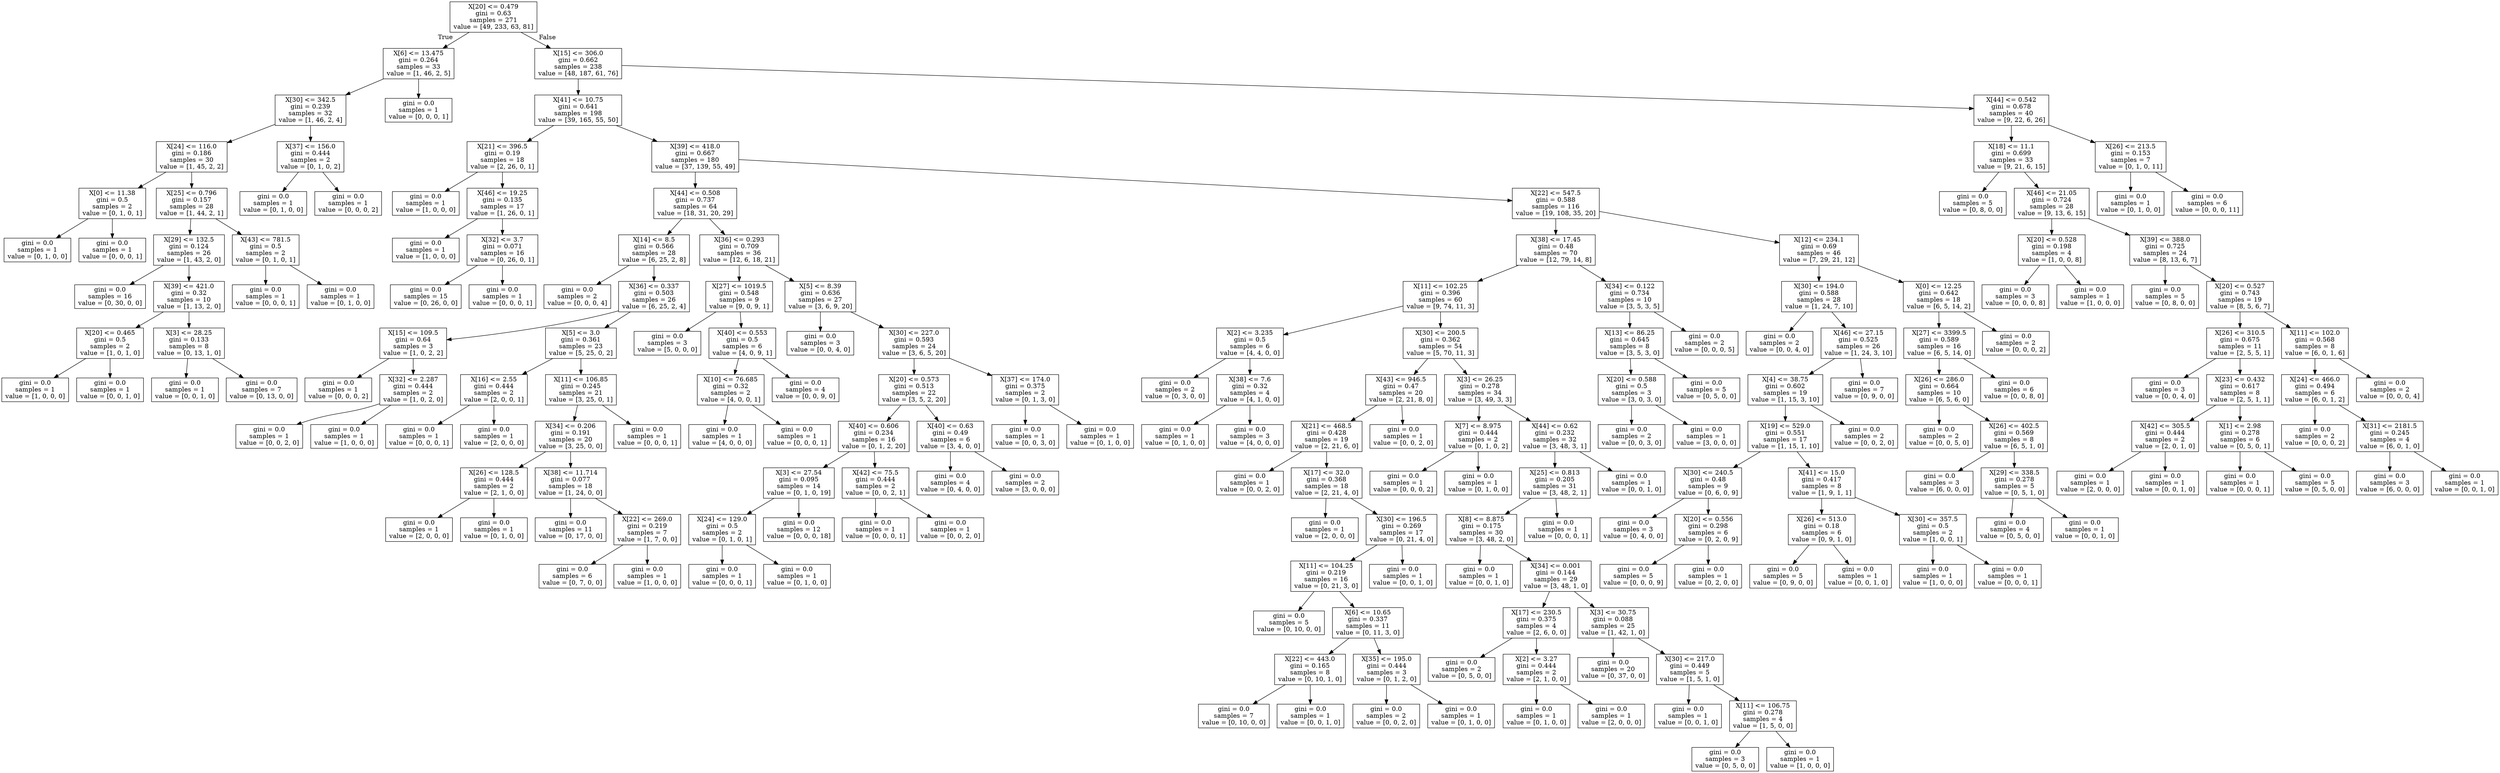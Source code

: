 digraph Tree {
node [shape=box] ;
0 [label="X[20] <= 0.479\ngini = 0.63\nsamples = 271\nvalue = [49, 233, 63, 81]"] ;
1 [label="X[6] <= 13.475\ngini = 0.264\nsamples = 33\nvalue = [1, 46, 2, 5]"] ;
0 -> 1 [labeldistance=2.5, labelangle=45, headlabel="True"] ;
2 [label="X[30] <= 342.5\ngini = 0.239\nsamples = 32\nvalue = [1, 46, 2, 4]"] ;
1 -> 2 ;
3 [label="X[24] <= 116.0\ngini = 0.186\nsamples = 30\nvalue = [1, 45, 2, 2]"] ;
2 -> 3 ;
4 [label="X[0] <= 11.38\ngini = 0.5\nsamples = 2\nvalue = [0, 1, 0, 1]"] ;
3 -> 4 ;
5 [label="gini = 0.0\nsamples = 1\nvalue = [0, 1, 0, 0]"] ;
4 -> 5 ;
6 [label="gini = 0.0\nsamples = 1\nvalue = [0, 0, 0, 1]"] ;
4 -> 6 ;
7 [label="X[25] <= 0.796\ngini = 0.157\nsamples = 28\nvalue = [1, 44, 2, 1]"] ;
3 -> 7 ;
8 [label="X[29] <= 132.5\ngini = 0.124\nsamples = 26\nvalue = [1, 43, 2, 0]"] ;
7 -> 8 ;
9 [label="gini = 0.0\nsamples = 16\nvalue = [0, 30, 0, 0]"] ;
8 -> 9 ;
10 [label="X[39] <= 421.0\ngini = 0.32\nsamples = 10\nvalue = [1, 13, 2, 0]"] ;
8 -> 10 ;
11 [label="X[20] <= 0.465\ngini = 0.5\nsamples = 2\nvalue = [1, 0, 1, 0]"] ;
10 -> 11 ;
12 [label="gini = 0.0\nsamples = 1\nvalue = [1, 0, 0, 0]"] ;
11 -> 12 ;
13 [label="gini = 0.0\nsamples = 1\nvalue = [0, 0, 1, 0]"] ;
11 -> 13 ;
14 [label="X[3] <= 28.25\ngini = 0.133\nsamples = 8\nvalue = [0, 13, 1, 0]"] ;
10 -> 14 ;
15 [label="gini = 0.0\nsamples = 1\nvalue = [0, 0, 1, 0]"] ;
14 -> 15 ;
16 [label="gini = 0.0\nsamples = 7\nvalue = [0, 13, 0, 0]"] ;
14 -> 16 ;
17 [label="X[43] <= 781.5\ngini = 0.5\nsamples = 2\nvalue = [0, 1, 0, 1]"] ;
7 -> 17 ;
18 [label="gini = 0.0\nsamples = 1\nvalue = [0, 0, 0, 1]"] ;
17 -> 18 ;
19 [label="gini = 0.0\nsamples = 1\nvalue = [0, 1, 0, 0]"] ;
17 -> 19 ;
20 [label="X[37] <= 156.0\ngini = 0.444\nsamples = 2\nvalue = [0, 1, 0, 2]"] ;
2 -> 20 ;
21 [label="gini = 0.0\nsamples = 1\nvalue = [0, 1, 0, 0]"] ;
20 -> 21 ;
22 [label="gini = 0.0\nsamples = 1\nvalue = [0, 0, 0, 2]"] ;
20 -> 22 ;
23 [label="gini = 0.0\nsamples = 1\nvalue = [0, 0, 0, 1]"] ;
1 -> 23 ;
24 [label="X[15] <= 306.0\ngini = 0.662\nsamples = 238\nvalue = [48, 187, 61, 76]"] ;
0 -> 24 [labeldistance=2.5, labelangle=-45, headlabel="False"] ;
25 [label="X[41] <= 10.75\ngini = 0.641\nsamples = 198\nvalue = [39, 165, 55, 50]"] ;
24 -> 25 ;
26 [label="X[21] <= 396.5\ngini = 0.19\nsamples = 18\nvalue = [2, 26, 0, 1]"] ;
25 -> 26 ;
27 [label="gini = 0.0\nsamples = 1\nvalue = [1, 0, 0, 0]"] ;
26 -> 27 ;
28 [label="X[46] <= 19.25\ngini = 0.135\nsamples = 17\nvalue = [1, 26, 0, 1]"] ;
26 -> 28 ;
29 [label="gini = 0.0\nsamples = 1\nvalue = [1, 0, 0, 0]"] ;
28 -> 29 ;
30 [label="X[32] <= 3.7\ngini = 0.071\nsamples = 16\nvalue = [0, 26, 0, 1]"] ;
28 -> 30 ;
31 [label="gini = 0.0\nsamples = 15\nvalue = [0, 26, 0, 0]"] ;
30 -> 31 ;
32 [label="gini = 0.0\nsamples = 1\nvalue = [0, 0, 0, 1]"] ;
30 -> 32 ;
33 [label="X[39] <= 418.0\ngini = 0.667\nsamples = 180\nvalue = [37, 139, 55, 49]"] ;
25 -> 33 ;
34 [label="X[44] <= 0.508\ngini = 0.737\nsamples = 64\nvalue = [18, 31, 20, 29]"] ;
33 -> 34 ;
35 [label="X[14] <= 8.5\ngini = 0.566\nsamples = 28\nvalue = [6, 25, 2, 8]"] ;
34 -> 35 ;
36 [label="gini = 0.0\nsamples = 2\nvalue = [0, 0, 0, 4]"] ;
35 -> 36 ;
37 [label="X[36] <= 0.337\ngini = 0.503\nsamples = 26\nvalue = [6, 25, 2, 4]"] ;
35 -> 37 ;
38 [label="X[15] <= 109.5\ngini = 0.64\nsamples = 3\nvalue = [1, 0, 2, 2]"] ;
37 -> 38 ;
39 [label="gini = 0.0\nsamples = 1\nvalue = [0, 0, 0, 2]"] ;
38 -> 39 ;
40 [label="X[32] <= 2.287\ngini = 0.444\nsamples = 2\nvalue = [1, 0, 2, 0]"] ;
38 -> 40 ;
41 [label="gini = 0.0\nsamples = 1\nvalue = [0, 0, 2, 0]"] ;
40 -> 41 ;
42 [label="gini = 0.0\nsamples = 1\nvalue = [1, 0, 0, 0]"] ;
40 -> 42 ;
43 [label="X[5] <= 3.0\ngini = 0.361\nsamples = 23\nvalue = [5, 25, 0, 2]"] ;
37 -> 43 ;
44 [label="X[16] <= 2.55\ngini = 0.444\nsamples = 2\nvalue = [2, 0, 0, 1]"] ;
43 -> 44 ;
45 [label="gini = 0.0\nsamples = 1\nvalue = [0, 0, 0, 1]"] ;
44 -> 45 ;
46 [label="gini = 0.0\nsamples = 1\nvalue = [2, 0, 0, 0]"] ;
44 -> 46 ;
47 [label="X[11] <= 106.85\ngini = 0.245\nsamples = 21\nvalue = [3, 25, 0, 1]"] ;
43 -> 47 ;
48 [label="X[34] <= 0.206\ngini = 0.191\nsamples = 20\nvalue = [3, 25, 0, 0]"] ;
47 -> 48 ;
49 [label="X[26] <= 128.5\ngini = 0.444\nsamples = 2\nvalue = [2, 1, 0, 0]"] ;
48 -> 49 ;
50 [label="gini = 0.0\nsamples = 1\nvalue = [2, 0, 0, 0]"] ;
49 -> 50 ;
51 [label="gini = 0.0\nsamples = 1\nvalue = [0, 1, 0, 0]"] ;
49 -> 51 ;
52 [label="X[38] <= 11.714\ngini = 0.077\nsamples = 18\nvalue = [1, 24, 0, 0]"] ;
48 -> 52 ;
53 [label="gini = 0.0\nsamples = 11\nvalue = [0, 17, 0, 0]"] ;
52 -> 53 ;
54 [label="X[22] <= 269.0\ngini = 0.219\nsamples = 7\nvalue = [1, 7, 0, 0]"] ;
52 -> 54 ;
55 [label="gini = 0.0\nsamples = 6\nvalue = [0, 7, 0, 0]"] ;
54 -> 55 ;
56 [label="gini = 0.0\nsamples = 1\nvalue = [1, 0, 0, 0]"] ;
54 -> 56 ;
57 [label="gini = 0.0\nsamples = 1\nvalue = [0, 0, 0, 1]"] ;
47 -> 57 ;
58 [label="X[36] <= 0.293\ngini = 0.709\nsamples = 36\nvalue = [12, 6, 18, 21]"] ;
34 -> 58 ;
59 [label="X[27] <= 1019.5\ngini = 0.548\nsamples = 9\nvalue = [9, 0, 9, 1]"] ;
58 -> 59 ;
60 [label="gini = 0.0\nsamples = 3\nvalue = [5, 0, 0, 0]"] ;
59 -> 60 ;
61 [label="X[40] <= 0.553\ngini = 0.5\nsamples = 6\nvalue = [4, 0, 9, 1]"] ;
59 -> 61 ;
62 [label="X[10] <= 76.685\ngini = 0.32\nsamples = 2\nvalue = [4, 0, 0, 1]"] ;
61 -> 62 ;
63 [label="gini = 0.0\nsamples = 1\nvalue = [4, 0, 0, 0]"] ;
62 -> 63 ;
64 [label="gini = 0.0\nsamples = 1\nvalue = [0, 0, 0, 1]"] ;
62 -> 64 ;
65 [label="gini = 0.0\nsamples = 4\nvalue = [0, 0, 9, 0]"] ;
61 -> 65 ;
66 [label="X[5] <= 8.39\ngini = 0.636\nsamples = 27\nvalue = [3, 6, 9, 20]"] ;
58 -> 66 ;
67 [label="gini = 0.0\nsamples = 3\nvalue = [0, 0, 4, 0]"] ;
66 -> 67 ;
68 [label="X[30] <= 227.0\ngini = 0.593\nsamples = 24\nvalue = [3, 6, 5, 20]"] ;
66 -> 68 ;
69 [label="X[20] <= 0.573\ngini = 0.513\nsamples = 22\nvalue = [3, 5, 2, 20]"] ;
68 -> 69 ;
70 [label="X[40] <= 0.606\ngini = 0.234\nsamples = 16\nvalue = [0, 1, 2, 20]"] ;
69 -> 70 ;
71 [label="X[3] <= 27.54\ngini = 0.095\nsamples = 14\nvalue = [0, 1, 0, 19]"] ;
70 -> 71 ;
72 [label="X[24] <= 129.0\ngini = 0.5\nsamples = 2\nvalue = [0, 1, 0, 1]"] ;
71 -> 72 ;
73 [label="gini = 0.0\nsamples = 1\nvalue = [0, 0, 0, 1]"] ;
72 -> 73 ;
74 [label="gini = 0.0\nsamples = 1\nvalue = [0, 1, 0, 0]"] ;
72 -> 74 ;
75 [label="gini = 0.0\nsamples = 12\nvalue = [0, 0, 0, 18]"] ;
71 -> 75 ;
76 [label="X[42] <= 75.5\ngini = 0.444\nsamples = 2\nvalue = [0, 0, 2, 1]"] ;
70 -> 76 ;
77 [label="gini = 0.0\nsamples = 1\nvalue = [0, 0, 0, 1]"] ;
76 -> 77 ;
78 [label="gini = 0.0\nsamples = 1\nvalue = [0, 0, 2, 0]"] ;
76 -> 78 ;
79 [label="X[40] <= 0.63\ngini = 0.49\nsamples = 6\nvalue = [3, 4, 0, 0]"] ;
69 -> 79 ;
80 [label="gini = 0.0\nsamples = 4\nvalue = [0, 4, 0, 0]"] ;
79 -> 80 ;
81 [label="gini = 0.0\nsamples = 2\nvalue = [3, 0, 0, 0]"] ;
79 -> 81 ;
82 [label="X[37] <= 174.0\ngini = 0.375\nsamples = 2\nvalue = [0, 1, 3, 0]"] ;
68 -> 82 ;
83 [label="gini = 0.0\nsamples = 1\nvalue = [0, 0, 3, 0]"] ;
82 -> 83 ;
84 [label="gini = 0.0\nsamples = 1\nvalue = [0, 1, 0, 0]"] ;
82 -> 84 ;
85 [label="X[22] <= 547.5\ngini = 0.588\nsamples = 116\nvalue = [19, 108, 35, 20]"] ;
33 -> 85 ;
86 [label="X[38] <= 17.45\ngini = 0.48\nsamples = 70\nvalue = [12, 79, 14, 8]"] ;
85 -> 86 ;
87 [label="X[11] <= 102.25\ngini = 0.396\nsamples = 60\nvalue = [9, 74, 11, 3]"] ;
86 -> 87 ;
88 [label="X[2] <= 3.235\ngini = 0.5\nsamples = 6\nvalue = [4, 4, 0, 0]"] ;
87 -> 88 ;
89 [label="gini = 0.0\nsamples = 2\nvalue = [0, 3, 0, 0]"] ;
88 -> 89 ;
90 [label="X[38] <= 7.6\ngini = 0.32\nsamples = 4\nvalue = [4, 1, 0, 0]"] ;
88 -> 90 ;
91 [label="gini = 0.0\nsamples = 1\nvalue = [0, 1, 0, 0]"] ;
90 -> 91 ;
92 [label="gini = 0.0\nsamples = 3\nvalue = [4, 0, 0, 0]"] ;
90 -> 92 ;
93 [label="X[30] <= 200.5\ngini = 0.362\nsamples = 54\nvalue = [5, 70, 11, 3]"] ;
87 -> 93 ;
94 [label="X[43] <= 946.5\ngini = 0.47\nsamples = 20\nvalue = [2, 21, 8, 0]"] ;
93 -> 94 ;
95 [label="X[21] <= 468.5\ngini = 0.428\nsamples = 19\nvalue = [2, 21, 6, 0]"] ;
94 -> 95 ;
96 [label="gini = 0.0\nsamples = 1\nvalue = [0, 0, 2, 0]"] ;
95 -> 96 ;
97 [label="X[17] <= 32.0\ngini = 0.368\nsamples = 18\nvalue = [2, 21, 4, 0]"] ;
95 -> 97 ;
98 [label="gini = 0.0\nsamples = 1\nvalue = [2, 0, 0, 0]"] ;
97 -> 98 ;
99 [label="X[30] <= 196.5\ngini = 0.269\nsamples = 17\nvalue = [0, 21, 4, 0]"] ;
97 -> 99 ;
100 [label="X[11] <= 104.25\ngini = 0.219\nsamples = 16\nvalue = [0, 21, 3, 0]"] ;
99 -> 100 ;
101 [label="gini = 0.0\nsamples = 5\nvalue = [0, 10, 0, 0]"] ;
100 -> 101 ;
102 [label="X[6] <= 10.65\ngini = 0.337\nsamples = 11\nvalue = [0, 11, 3, 0]"] ;
100 -> 102 ;
103 [label="X[22] <= 443.0\ngini = 0.165\nsamples = 8\nvalue = [0, 10, 1, 0]"] ;
102 -> 103 ;
104 [label="gini = 0.0\nsamples = 7\nvalue = [0, 10, 0, 0]"] ;
103 -> 104 ;
105 [label="gini = 0.0\nsamples = 1\nvalue = [0, 0, 1, 0]"] ;
103 -> 105 ;
106 [label="X[35] <= 195.0\ngini = 0.444\nsamples = 3\nvalue = [0, 1, 2, 0]"] ;
102 -> 106 ;
107 [label="gini = 0.0\nsamples = 2\nvalue = [0, 0, 2, 0]"] ;
106 -> 107 ;
108 [label="gini = 0.0\nsamples = 1\nvalue = [0, 1, 0, 0]"] ;
106 -> 108 ;
109 [label="gini = 0.0\nsamples = 1\nvalue = [0, 0, 1, 0]"] ;
99 -> 109 ;
110 [label="gini = 0.0\nsamples = 1\nvalue = [0, 0, 2, 0]"] ;
94 -> 110 ;
111 [label="X[3] <= 26.25\ngini = 0.278\nsamples = 34\nvalue = [3, 49, 3, 3]"] ;
93 -> 111 ;
112 [label="X[7] <= 8.975\ngini = 0.444\nsamples = 2\nvalue = [0, 1, 0, 2]"] ;
111 -> 112 ;
113 [label="gini = 0.0\nsamples = 1\nvalue = [0, 0, 0, 2]"] ;
112 -> 113 ;
114 [label="gini = 0.0\nsamples = 1\nvalue = [0, 1, 0, 0]"] ;
112 -> 114 ;
115 [label="X[44] <= 0.62\ngini = 0.232\nsamples = 32\nvalue = [3, 48, 3, 1]"] ;
111 -> 115 ;
116 [label="X[25] <= 0.813\ngini = 0.205\nsamples = 31\nvalue = [3, 48, 2, 1]"] ;
115 -> 116 ;
117 [label="X[8] <= 8.875\ngini = 0.175\nsamples = 30\nvalue = [3, 48, 2, 0]"] ;
116 -> 117 ;
118 [label="gini = 0.0\nsamples = 1\nvalue = [0, 0, 1, 0]"] ;
117 -> 118 ;
119 [label="X[34] <= 0.001\ngini = 0.144\nsamples = 29\nvalue = [3, 48, 1, 0]"] ;
117 -> 119 ;
120 [label="X[17] <= 230.5\ngini = 0.375\nsamples = 4\nvalue = [2, 6, 0, 0]"] ;
119 -> 120 ;
121 [label="gini = 0.0\nsamples = 2\nvalue = [0, 5, 0, 0]"] ;
120 -> 121 ;
122 [label="X[2] <= 3.27\ngini = 0.444\nsamples = 2\nvalue = [2, 1, 0, 0]"] ;
120 -> 122 ;
123 [label="gini = 0.0\nsamples = 1\nvalue = [0, 1, 0, 0]"] ;
122 -> 123 ;
124 [label="gini = 0.0\nsamples = 1\nvalue = [2, 0, 0, 0]"] ;
122 -> 124 ;
125 [label="X[3] <= 30.75\ngini = 0.088\nsamples = 25\nvalue = [1, 42, 1, 0]"] ;
119 -> 125 ;
126 [label="gini = 0.0\nsamples = 20\nvalue = [0, 37, 0, 0]"] ;
125 -> 126 ;
127 [label="X[30] <= 217.0\ngini = 0.449\nsamples = 5\nvalue = [1, 5, 1, 0]"] ;
125 -> 127 ;
128 [label="gini = 0.0\nsamples = 1\nvalue = [0, 0, 1, 0]"] ;
127 -> 128 ;
129 [label="X[11] <= 106.75\ngini = 0.278\nsamples = 4\nvalue = [1, 5, 0, 0]"] ;
127 -> 129 ;
130 [label="gini = 0.0\nsamples = 3\nvalue = [0, 5, 0, 0]"] ;
129 -> 130 ;
131 [label="gini = 0.0\nsamples = 1\nvalue = [1, 0, 0, 0]"] ;
129 -> 131 ;
132 [label="gini = 0.0\nsamples = 1\nvalue = [0, 0, 0, 1]"] ;
116 -> 132 ;
133 [label="gini = 0.0\nsamples = 1\nvalue = [0, 0, 1, 0]"] ;
115 -> 133 ;
134 [label="X[34] <= 0.122\ngini = 0.734\nsamples = 10\nvalue = [3, 5, 3, 5]"] ;
86 -> 134 ;
135 [label="X[13] <= 86.25\ngini = 0.645\nsamples = 8\nvalue = [3, 5, 3, 0]"] ;
134 -> 135 ;
136 [label="X[20] <= 0.588\ngini = 0.5\nsamples = 3\nvalue = [3, 0, 3, 0]"] ;
135 -> 136 ;
137 [label="gini = 0.0\nsamples = 2\nvalue = [0, 0, 3, 0]"] ;
136 -> 137 ;
138 [label="gini = 0.0\nsamples = 1\nvalue = [3, 0, 0, 0]"] ;
136 -> 138 ;
139 [label="gini = 0.0\nsamples = 5\nvalue = [0, 5, 0, 0]"] ;
135 -> 139 ;
140 [label="gini = 0.0\nsamples = 2\nvalue = [0, 0, 0, 5]"] ;
134 -> 140 ;
141 [label="X[12] <= 234.1\ngini = 0.69\nsamples = 46\nvalue = [7, 29, 21, 12]"] ;
85 -> 141 ;
142 [label="X[30] <= 194.0\ngini = 0.588\nsamples = 28\nvalue = [1, 24, 7, 10]"] ;
141 -> 142 ;
143 [label="gini = 0.0\nsamples = 2\nvalue = [0, 0, 4, 0]"] ;
142 -> 143 ;
144 [label="X[46] <= 27.15\ngini = 0.525\nsamples = 26\nvalue = [1, 24, 3, 10]"] ;
142 -> 144 ;
145 [label="X[4] <= 38.75\ngini = 0.602\nsamples = 19\nvalue = [1, 15, 3, 10]"] ;
144 -> 145 ;
146 [label="X[19] <= 529.0\ngini = 0.551\nsamples = 17\nvalue = [1, 15, 1, 10]"] ;
145 -> 146 ;
147 [label="X[30] <= 240.5\ngini = 0.48\nsamples = 9\nvalue = [0, 6, 0, 9]"] ;
146 -> 147 ;
148 [label="gini = 0.0\nsamples = 3\nvalue = [0, 4, 0, 0]"] ;
147 -> 148 ;
149 [label="X[20] <= 0.556\ngini = 0.298\nsamples = 6\nvalue = [0, 2, 0, 9]"] ;
147 -> 149 ;
150 [label="gini = 0.0\nsamples = 5\nvalue = [0, 0, 0, 9]"] ;
149 -> 150 ;
151 [label="gini = 0.0\nsamples = 1\nvalue = [0, 2, 0, 0]"] ;
149 -> 151 ;
152 [label="X[41] <= 15.0\ngini = 0.417\nsamples = 8\nvalue = [1, 9, 1, 1]"] ;
146 -> 152 ;
153 [label="X[26] <= 513.0\ngini = 0.18\nsamples = 6\nvalue = [0, 9, 1, 0]"] ;
152 -> 153 ;
154 [label="gini = 0.0\nsamples = 5\nvalue = [0, 9, 0, 0]"] ;
153 -> 154 ;
155 [label="gini = 0.0\nsamples = 1\nvalue = [0, 0, 1, 0]"] ;
153 -> 155 ;
156 [label="X[30] <= 357.5\ngini = 0.5\nsamples = 2\nvalue = [1, 0, 0, 1]"] ;
152 -> 156 ;
157 [label="gini = 0.0\nsamples = 1\nvalue = [1, 0, 0, 0]"] ;
156 -> 157 ;
158 [label="gini = 0.0\nsamples = 1\nvalue = [0, 0, 0, 1]"] ;
156 -> 158 ;
159 [label="gini = 0.0\nsamples = 2\nvalue = [0, 0, 2, 0]"] ;
145 -> 159 ;
160 [label="gini = 0.0\nsamples = 7\nvalue = [0, 9, 0, 0]"] ;
144 -> 160 ;
161 [label="X[0] <= 12.25\ngini = 0.642\nsamples = 18\nvalue = [6, 5, 14, 2]"] ;
141 -> 161 ;
162 [label="X[27] <= 3399.5\ngini = 0.589\nsamples = 16\nvalue = [6, 5, 14, 0]"] ;
161 -> 162 ;
163 [label="X[26] <= 286.0\ngini = 0.664\nsamples = 10\nvalue = [6, 5, 6, 0]"] ;
162 -> 163 ;
164 [label="gini = 0.0\nsamples = 2\nvalue = [0, 0, 5, 0]"] ;
163 -> 164 ;
165 [label="X[26] <= 402.5\ngini = 0.569\nsamples = 8\nvalue = [6, 5, 1, 0]"] ;
163 -> 165 ;
166 [label="gini = 0.0\nsamples = 3\nvalue = [6, 0, 0, 0]"] ;
165 -> 166 ;
167 [label="X[29] <= 338.5\ngini = 0.278\nsamples = 5\nvalue = [0, 5, 1, 0]"] ;
165 -> 167 ;
168 [label="gini = 0.0\nsamples = 4\nvalue = [0, 5, 0, 0]"] ;
167 -> 168 ;
169 [label="gini = 0.0\nsamples = 1\nvalue = [0, 0, 1, 0]"] ;
167 -> 169 ;
170 [label="gini = 0.0\nsamples = 6\nvalue = [0, 0, 8, 0]"] ;
162 -> 170 ;
171 [label="gini = 0.0\nsamples = 2\nvalue = [0, 0, 0, 2]"] ;
161 -> 171 ;
172 [label="X[44] <= 0.542\ngini = 0.678\nsamples = 40\nvalue = [9, 22, 6, 26]"] ;
24 -> 172 ;
173 [label="X[18] <= 11.1\ngini = 0.699\nsamples = 33\nvalue = [9, 21, 6, 15]"] ;
172 -> 173 ;
174 [label="gini = 0.0\nsamples = 5\nvalue = [0, 8, 0, 0]"] ;
173 -> 174 ;
175 [label="X[46] <= 21.05\ngini = 0.724\nsamples = 28\nvalue = [9, 13, 6, 15]"] ;
173 -> 175 ;
176 [label="X[20] <= 0.528\ngini = 0.198\nsamples = 4\nvalue = [1, 0, 0, 8]"] ;
175 -> 176 ;
177 [label="gini = 0.0\nsamples = 3\nvalue = [0, 0, 0, 8]"] ;
176 -> 177 ;
178 [label="gini = 0.0\nsamples = 1\nvalue = [1, 0, 0, 0]"] ;
176 -> 178 ;
179 [label="X[39] <= 388.0\ngini = 0.725\nsamples = 24\nvalue = [8, 13, 6, 7]"] ;
175 -> 179 ;
180 [label="gini = 0.0\nsamples = 5\nvalue = [0, 8, 0, 0]"] ;
179 -> 180 ;
181 [label="X[20] <= 0.527\ngini = 0.743\nsamples = 19\nvalue = [8, 5, 6, 7]"] ;
179 -> 181 ;
182 [label="X[26] <= 310.5\ngini = 0.675\nsamples = 11\nvalue = [2, 5, 5, 1]"] ;
181 -> 182 ;
183 [label="gini = 0.0\nsamples = 3\nvalue = [0, 0, 4, 0]"] ;
182 -> 183 ;
184 [label="X[23] <= 0.432\ngini = 0.617\nsamples = 8\nvalue = [2, 5, 1, 1]"] ;
182 -> 184 ;
185 [label="X[42] <= 305.5\ngini = 0.444\nsamples = 2\nvalue = [2, 0, 1, 0]"] ;
184 -> 185 ;
186 [label="gini = 0.0\nsamples = 1\nvalue = [2, 0, 0, 0]"] ;
185 -> 186 ;
187 [label="gini = 0.0\nsamples = 1\nvalue = [0, 0, 1, 0]"] ;
185 -> 187 ;
188 [label="X[1] <= 2.98\ngini = 0.278\nsamples = 6\nvalue = [0, 5, 0, 1]"] ;
184 -> 188 ;
189 [label="gini = 0.0\nsamples = 1\nvalue = [0, 0, 0, 1]"] ;
188 -> 189 ;
190 [label="gini = 0.0\nsamples = 5\nvalue = [0, 5, 0, 0]"] ;
188 -> 190 ;
191 [label="X[11] <= 102.0\ngini = 0.568\nsamples = 8\nvalue = [6, 0, 1, 6]"] ;
181 -> 191 ;
192 [label="X[24] <= 466.0\ngini = 0.494\nsamples = 6\nvalue = [6, 0, 1, 2]"] ;
191 -> 192 ;
193 [label="gini = 0.0\nsamples = 2\nvalue = [0, 0, 0, 2]"] ;
192 -> 193 ;
194 [label="X[31] <= 2181.5\ngini = 0.245\nsamples = 4\nvalue = [6, 0, 1, 0]"] ;
192 -> 194 ;
195 [label="gini = 0.0\nsamples = 3\nvalue = [6, 0, 0, 0]"] ;
194 -> 195 ;
196 [label="gini = 0.0\nsamples = 1\nvalue = [0, 0, 1, 0]"] ;
194 -> 196 ;
197 [label="gini = 0.0\nsamples = 2\nvalue = [0, 0, 0, 4]"] ;
191 -> 197 ;
198 [label="X[26] <= 213.5\ngini = 0.153\nsamples = 7\nvalue = [0, 1, 0, 11]"] ;
172 -> 198 ;
199 [label="gini = 0.0\nsamples = 1\nvalue = [0, 1, 0, 0]"] ;
198 -> 199 ;
200 [label="gini = 0.0\nsamples = 6\nvalue = [0, 0, 0, 11]"] ;
198 -> 200 ;
}